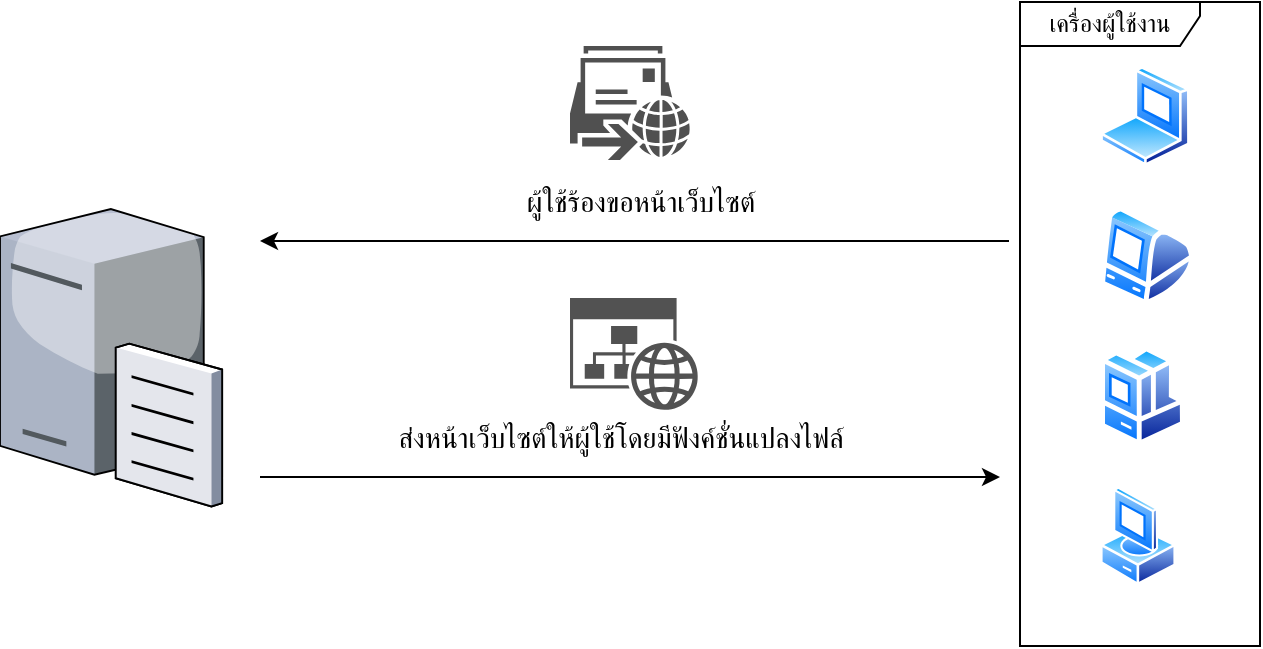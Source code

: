 <mxfile version="12.1.9" type="device" pages="1"><diagram id="x1Plchxmu1UOfR55HcA8" name="Page-1"><mxGraphModel dx="1422" dy="713" grid="1" gridSize="10" guides="1" tooltips="1" connect="1" arrows="1" fold="1" page="1" pageScale="1" pageWidth="850" pageHeight="1100" math="0" shadow="0"><root><mxCell id="0"/><mxCell id="1" parent="0"/><mxCell id="KFxez7THwTr4hTPFqzAo-35" value="" style="aspect=fixed;perimeter=ellipsePerimeter;html=1;align=center;shadow=0;dashed=0;spacingTop=3;image;image=img/lib/active_directory/laptop_client.svg;" vertex="1" parent="1"><mxGeometry x="610" y="350" width="45" height="50" as="geometry"/></mxCell><mxCell id="KFxez7THwTr4hTPFqzAo-36" value="" style="aspect=fixed;perimeter=ellipsePerimeter;html=1;align=center;shadow=0;dashed=0;spacingTop=3;image;image=img/lib/active_directory/mac_client.svg;" vertex="1" parent="1"><mxGeometry x="610" y="420" width="47" height="50" as="geometry"/></mxCell><mxCell id="KFxez7THwTr4hTPFqzAo-37" value="" style="aspect=fixed;perimeter=ellipsePerimeter;html=1;align=center;shadow=0;dashed=0;spacingTop=3;image;image=img/lib/active_directory/workstation_client.svg;" vertex="1" parent="1"><mxGeometry x="610" y="490" width="42.5" height="50" as="geometry"/></mxCell><mxCell id="KFxez7THwTr4hTPFqzAo-39" value="" style="aspect=fixed;perimeter=ellipsePerimeter;html=1;align=center;shadow=0;dashed=0;spacingTop=3;image;image=img/lib/active_directory/vista_client.svg;" vertex="1" parent="1"><mxGeometry x="610" y="560" width="38" height="50" as="geometry"/></mxCell><mxCell id="KFxez7THwTr4hTPFqzAo-42" value="" style="verticalLabelPosition=bottom;aspect=fixed;html=1;verticalAlign=top;strokeColor=none;align=center;outlineConnect=0;shape=mxgraph.citrix.file_server;" vertex="1" parent="1"><mxGeometry x="60" y="418" width="111" height="152" as="geometry"/></mxCell><mxCell id="KFxez7THwTr4hTPFqzAo-43" value="&lt;font style=&quot;font-size: 14px;&quot;&gt;ส่งหน้าเว็บไซต์ให้ผู้ใช้โดยมีฟังค์ชั่นแปลงไฟล์&lt;/font&gt;" style="endArrow=classic;html=1;horizontal=1;verticalAlign=middle;fontSize=14;" edge="1" parent="1"><mxGeometry x="-0.027" y="20" width="50" height="50" relative="1" as="geometry"><mxPoint x="190" y="555.5" as="sourcePoint"/><mxPoint x="560" y="555.5" as="targetPoint"/><Array as="points"><mxPoint x="380" y="555.5"/></Array><mxPoint as="offset"/></mxGeometry></mxCell><mxCell id="KFxez7THwTr4hTPFqzAo-44" value="เครื่องผู้ใช้งาน" style="shape=umlFrame;whiteSpace=wrap;html=1;width=90;height=22;" vertex="1" parent="1"><mxGeometry x="570" y="318" width="120" height="322" as="geometry"/></mxCell><mxCell id="KFxez7THwTr4hTPFqzAo-45" value="ผู้ใช้ร้องขอหน้าเว็บไซต์" style="endArrow=classic;html=1;fontSize=14;verticalAlign=bottom;" edge="1" parent="1"><mxGeometry x="-0.015" y="-9" width="50" height="50" relative="1" as="geometry"><mxPoint x="564.5" y="437.5" as="sourcePoint"/><mxPoint x="190" y="437.5" as="targetPoint"/><mxPoint as="offset"/></mxGeometry></mxCell><mxCell id="KFxez7THwTr4hTPFqzAo-46" value="" style="pointerEvents=1;shadow=0;dashed=0;html=1;strokeColor=none;fillColor=#505050;labelPosition=center;verticalLabelPosition=bottom;verticalAlign=top;outlineConnect=0;align=center;shape=mxgraph.office.communications.remote_move_request;fontSize=14;" vertex="1" parent="1"><mxGeometry x="345" y="340" width="60" height="57" as="geometry"/></mxCell><mxCell id="KFxez7THwTr4hTPFqzAo-58" value="" style="aspect=fixed;pointerEvents=1;shadow=0;dashed=0;html=1;strokeColor=none;labelPosition=center;verticalLabelPosition=bottom;verticalAlign=top;align=center;shape=mxgraph.mscae.enterprise.website_generic;fillColor=#525252;fontSize=14;" vertex="1" parent="1"><mxGeometry x="345" y="466" width="64" height="56" as="geometry"/></mxCell></root></mxGraphModel></diagram></mxfile>